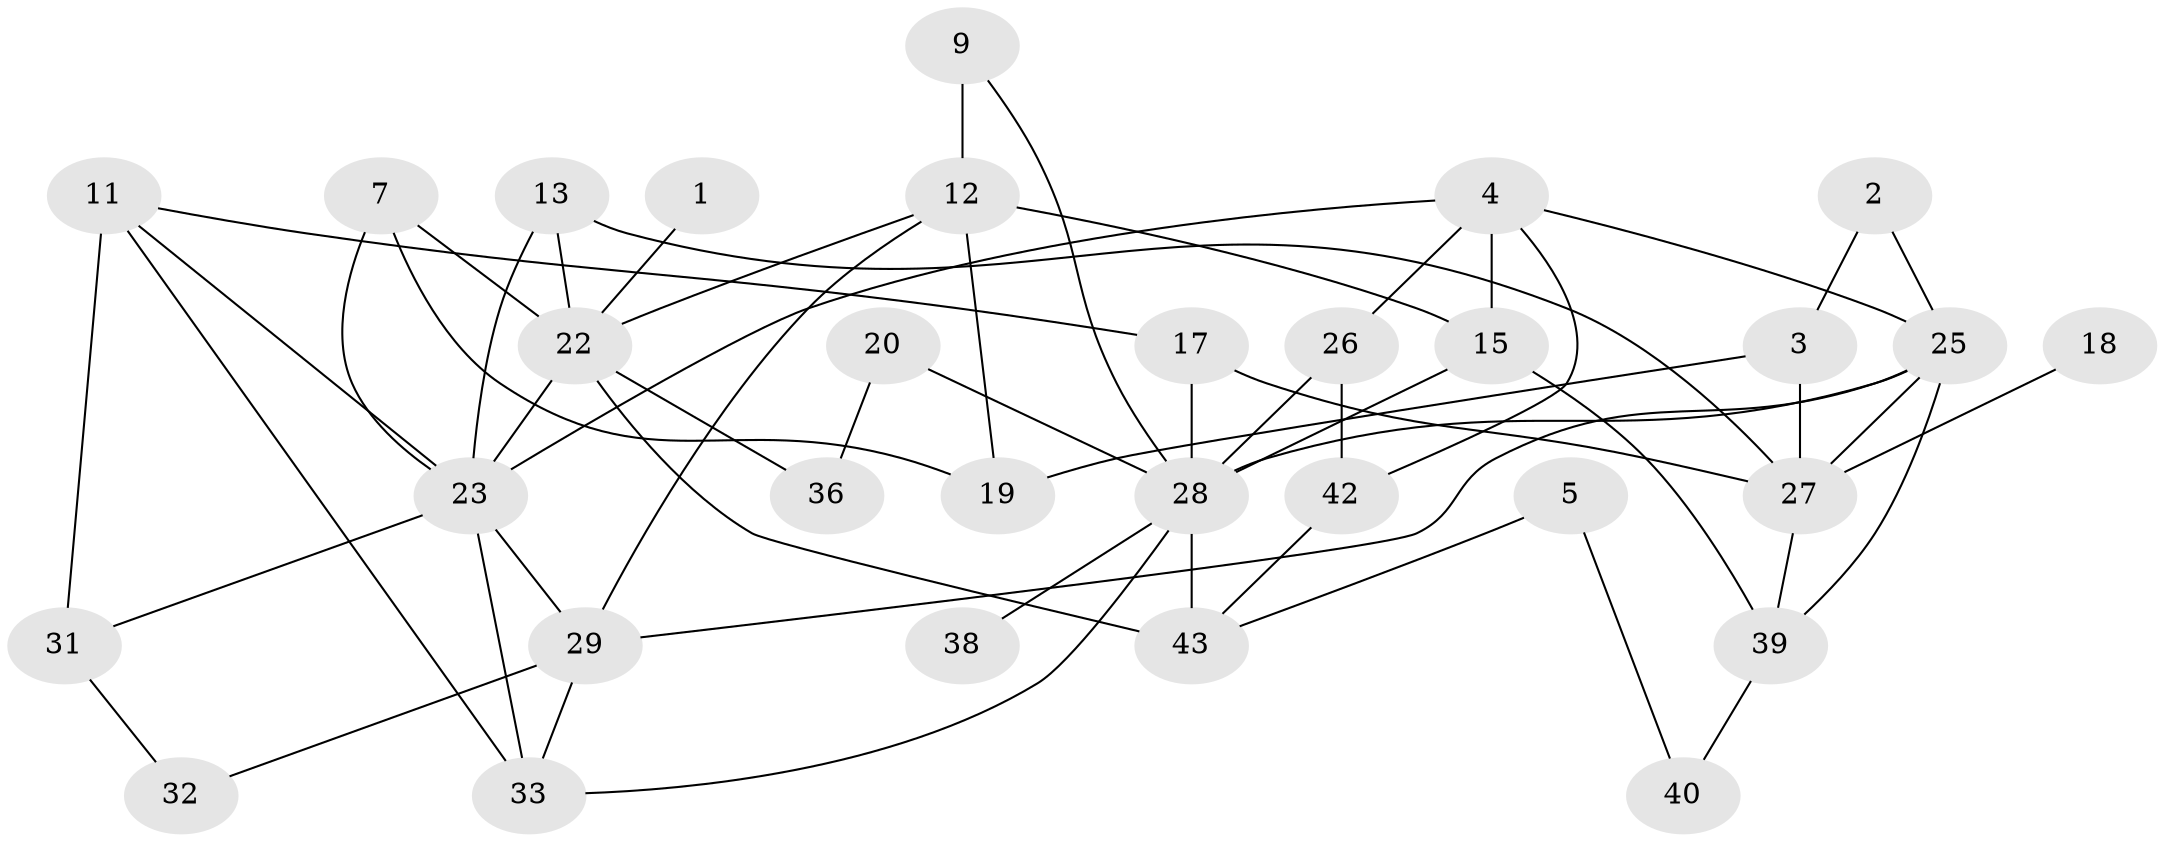 // original degree distribution, {1: 0.27522935779816515, 3: 0.1926605504587156, 2: 0.1926605504587156, 4: 0.11926605504587157, 0: 0.11009174311926606, 6: 0.01834862385321101, 5: 0.06422018348623854, 8: 0.009174311926605505, 7: 0.01834862385321101}
// Generated by graph-tools (version 1.1) at 2025/48/03/04/25 22:48:09]
// undirected, 31 vertices, 56 edges
graph export_dot {
  node [color=gray90,style=filled];
  1;
  2;
  3;
  4;
  5;
  7;
  9;
  11;
  12;
  13;
  15;
  17;
  18;
  19;
  20;
  22;
  23;
  25;
  26;
  27;
  28;
  29;
  31;
  32;
  33;
  36;
  38;
  39;
  40;
  42;
  43;
  1 -- 22 [weight=1.0];
  2 -- 3 [weight=1.0];
  2 -- 25 [weight=1.0];
  3 -- 19 [weight=1.0];
  3 -- 27 [weight=1.0];
  4 -- 15 [weight=2.0];
  4 -- 23 [weight=1.0];
  4 -- 25 [weight=1.0];
  4 -- 26 [weight=1.0];
  4 -- 42 [weight=1.0];
  5 -- 40 [weight=1.0];
  5 -- 43 [weight=1.0];
  7 -- 19 [weight=1.0];
  7 -- 22 [weight=1.0];
  7 -- 23 [weight=1.0];
  9 -- 12 [weight=3.0];
  9 -- 28 [weight=1.0];
  11 -- 17 [weight=1.0];
  11 -- 23 [weight=1.0];
  11 -- 31 [weight=3.0];
  11 -- 33 [weight=1.0];
  12 -- 15 [weight=1.0];
  12 -- 19 [weight=1.0];
  12 -- 22 [weight=1.0];
  12 -- 29 [weight=1.0];
  13 -- 22 [weight=1.0];
  13 -- 23 [weight=1.0];
  13 -- 27 [weight=1.0];
  15 -- 28 [weight=1.0];
  15 -- 39 [weight=1.0];
  17 -- 27 [weight=1.0];
  17 -- 28 [weight=2.0];
  18 -- 27 [weight=2.0];
  20 -- 28 [weight=1.0];
  20 -- 36 [weight=1.0];
  22 -- 23 [weight=2.0];
  22 -- 36 [weight=1.0];
  22 -- 43 [weight=2.0];
  23 -- 29 [weight=1.0];
  23 -- 31 [weight=1.0];
  23 -- 33 [weight=1.0];
  25 -- 27 [weight=1.0];
  25 -- 28 [weight=1.0];
  25 -- 29 [weight=1.0];
  25 -- 39 [weight=1.0];
  26 -- 28 [weight=1.0];
  26 -- 42 [weight=1.0];
  27 -- 39 [weight=1.0];
  28 -- 33 [weight=1.0];
  28 -- 38 [weight=1.0];
  28 -- 43 [weight=2.0];
  29 -- 32 [weight=1.0];
  29 -- 33 [weight=1.0];
  31 -- 32 [weight=1.0];
  39 -- 40 [weight=1.0];
  42 -- 43 [weight=1.0];
}
